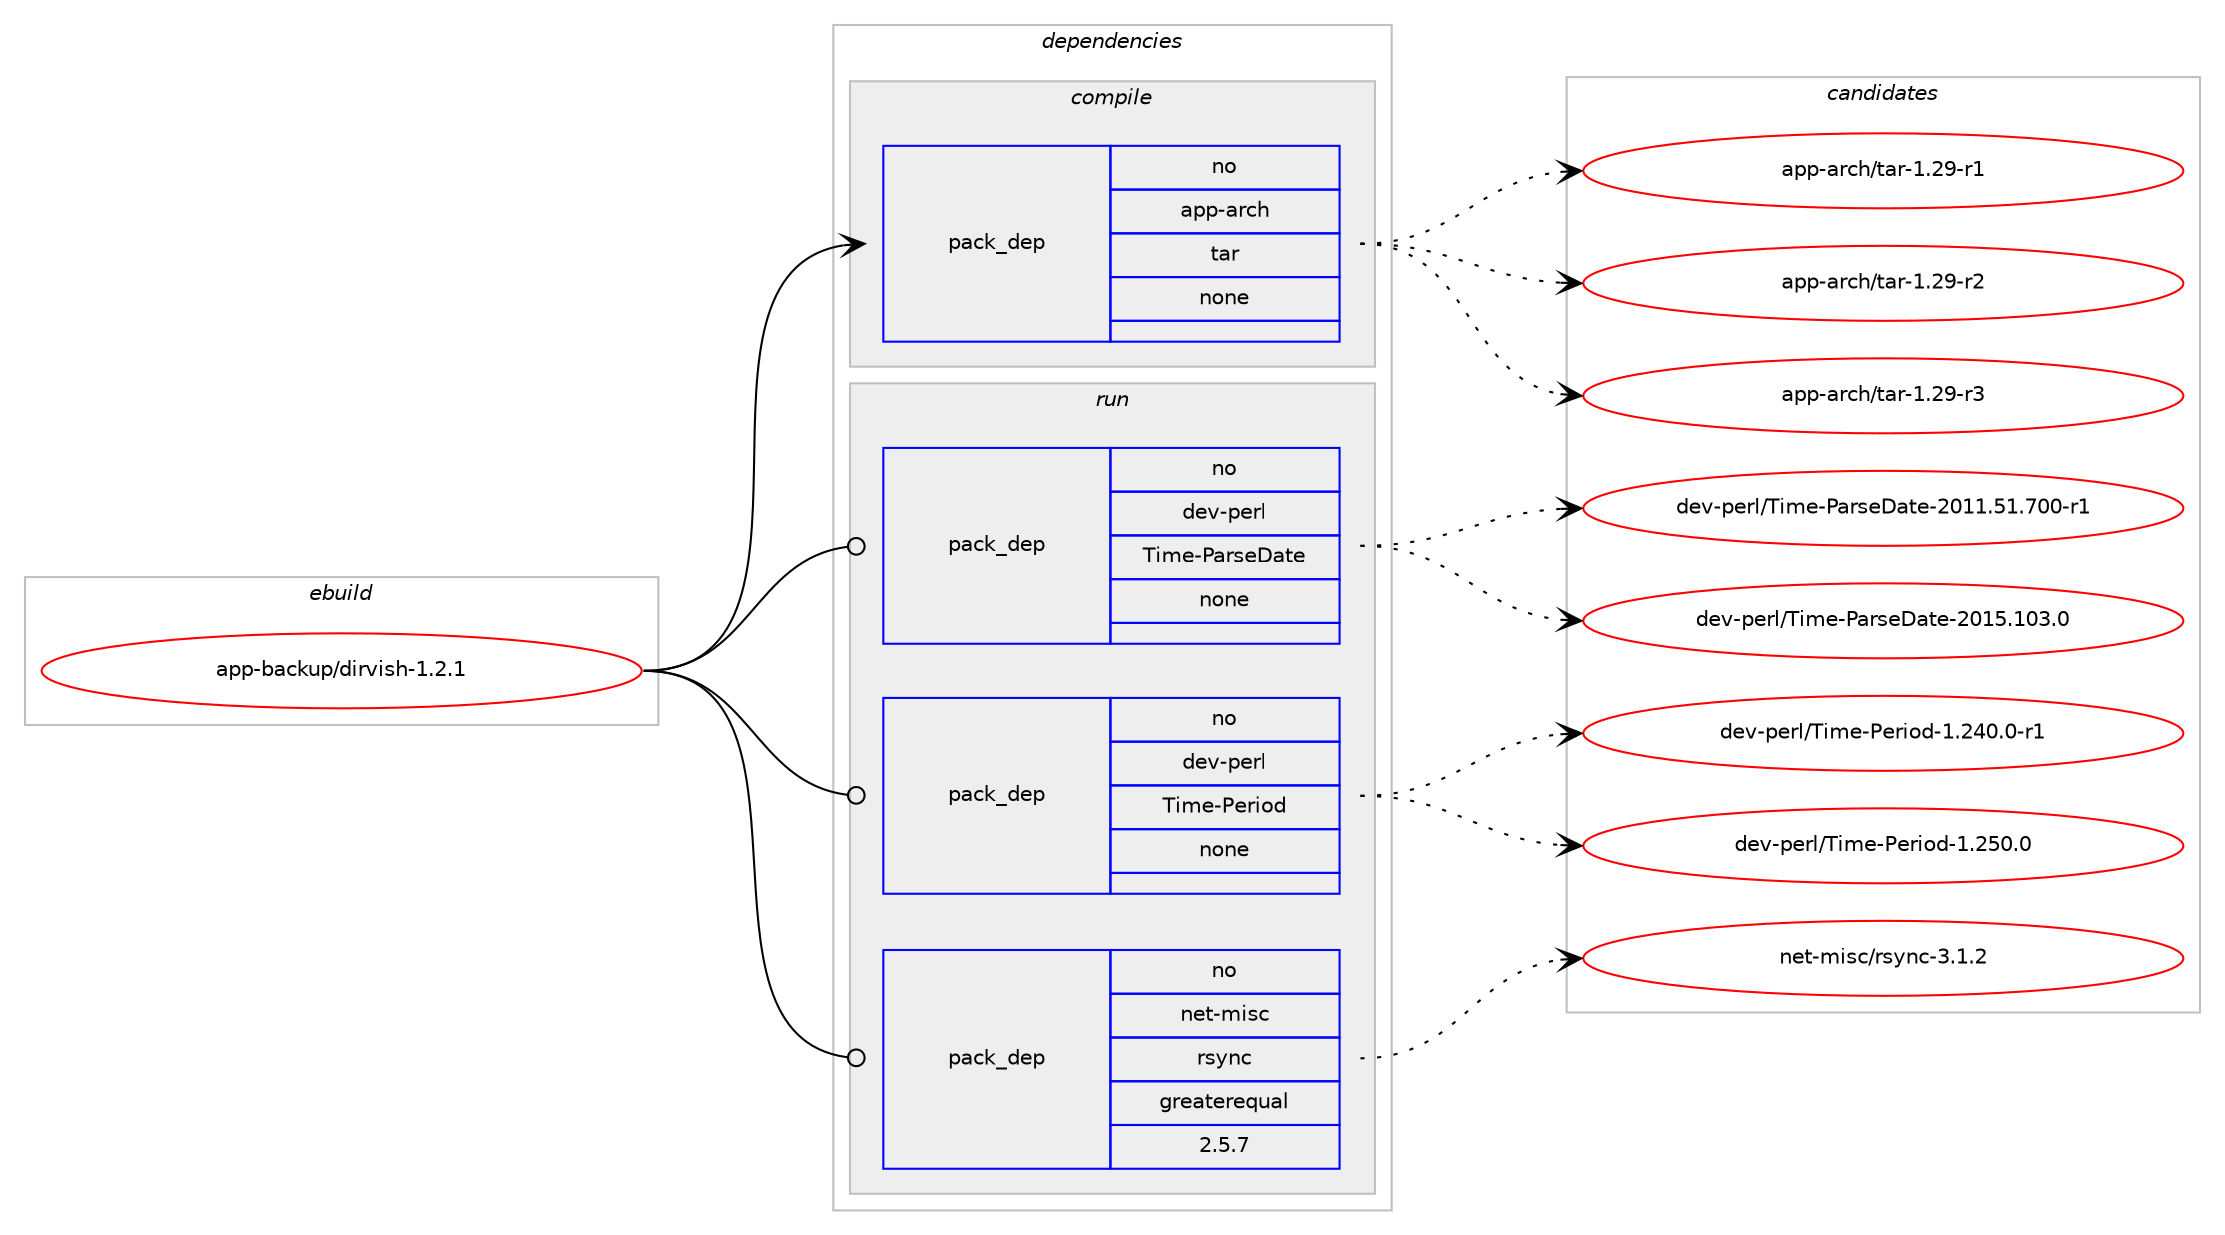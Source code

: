 digraph prolog {

# *************
# Graph options
# *************

newrank=true;
concentrate=true;
compound=true;
graph [rankdir=LR,fontname=Helvetica,fontsize=10,ranksep=1.5];#, ranksep=2.5, nodesep=0.2];
edge  [arrowhead=vee];
node  [fontname=Helvetica,fontsize=10];

# **********
# The ebuild
# **********

subgraph cluster_leftcol {
color=gray;
rank=same;
label=<<i>ebuild</i>>;
id [label="app-backup/dirvish-1.2.1", color=red, width=4, href="../app-backup/dirvish-1.2.1.svg"];
}

# ****************
# The dependencies
# ****************

subgraph cluster_midcol {
color=gray;
label=<<i>dependencies</i>>;
subgraph cluster_compile {
fillcolor="#eeeeee";
style=filled;
label=<<i>compile</i>>;
subgraph pack7393 {
dependency10535 [label=<<TABLE BORDER="0" CELLBORDER="1" CELLSPACING="0" CELLPADDING="4" WIDTH="220"><TR><TD ROWSPAN="6" CELLPADDING="30">pack_dep</TD></TR><TR><TD WIDTH="110">no</TD></TR><TR><TD>app-arch</TD></TR><TR><TD>tar</TD></TR><TR><TD>none</TD></TR><TR><TD></TD></TR></TABLE>>, shape=none, color=blue];
}
id:e -> dependency10535:w [weight=20,style="solid",arrowhead="vee"];
}
subgraph cluster_compileandrun {
fillcolor="#eeeeee";
style=filled;
label=<<i>compile and run</i>>;
}
subgraph cluster_run {
fillcolor="#eeeeee";
style=filled;
label=<<i>run</i>>;
subgraph pack7394 {
dependency10536 [label=<<TABLE BORDER="0" CELLBORDER="1" CELLSPACING="0" CELLPADDING="4" WIDTH="220"><TR><TD ROWSPAN="6" CELLPADDING="30">pack_dep</TD></TR><TR><TD WIDTH="110">no</TD></TR><TR><TD>dev-perl</TD></TR><TR><TD>Time-ParseDate</TD></TR><TR><TD>none</TD></TR><TR><TD></TD></TR></TABLE>>, shape=none, color=blue];
}
id:e -> dependency10536:w [weight=20,style="solid",arrowhead="odot"];
subgraph pack7395 {
dependency10537 [label=<<TABLE BORDER="0" CELLBORDER="1" CELLSPACING="0" CELLPADDING="4" WIDTH="220"><TR><TD ROWSPAN="6" CELLPADDING="30">pack_dep</TD></TR><TR><TD WIDTH="110">no</TD></TR><TR><TD>dev-perl</TD></TR><TR><TD>Time-Period</TD></TR><TR><TD>none</TD></TR><TR><TD></TD></TR></TABLE>>, shape=none, color=blue];
}
id:e -> dependency10537:w [weight=20,style="solid",arrowhead="odot"];
subgraph pack7396 {
dependency10538 [label=<<TABLE BORDER="0" CELLBORDER="1" CELLSPACING="0" CELLPADDING="4" WIDTH="220"><TR><TD ROWSPAN="6" CELLPADDING="30">pack_dep</TD></TR><TR><TD WIDTH="110">no</TD></TR><TR><TD>net-misc</TD></TR><TR><TD>rsync</TD></TR><TR><TD>greaterequal</TD></TR><TR><TD>2.5.7</TD></TR></TABLE>>, shape=none, color=blue];
}
id:e -> dependency10538:w [weight=20,style="solid",arrowhead="odot"];
}
}

# **************
# The candidates
# **************

subgraph cluster_choices {
rank=same;
color=gray;
label=<<i>candidates</i>>;

subgraph choice7393 {
color=black;
nodesep=1;
choice97112112459711499104471169711445494650574511449 [label="app-arch/tar-1.29-r1", color=red, width=4,href="../app-arch/tar-1.29-r1.svg"];
choice97112112459711499104471169711445494650574511450 [label="app-arch/tar-1.29-r2", color=red, width=4,href="../app-arch/tar-1.29-r2.svg"];
choice97112112459711499104471169711445494650574511451 [label="app-arch/tar-1.29-r3", color=red, width=4,href="../app-arch/tar-1.29-r3.svg"];
dependency10535:e -> choice97112112459711499104471169711445494650574511449:w [style=dotted,weight="100"];
dependency10535:e -> choice97112112459711499104471169711445494650574511450:w [style=dotted,weight="100"];
dependency10535:e -> choice97112112459711499104471169711445494650574511451:w [style=dotted,weight="100"];
}
subgraph choice7394 {
color=black;
nodesep=1;
choice10010111845112101114108478410510910145809711411510168971161014550484949465349465548484511449 [label="dev-perl/Time-ParseDate-2011.51.700-r1", color=red, width=4,href="../dev-perl/Time-ParseDate-2011.51.700-r1.svg"];
choice10010111845112101114108478410510910145809711411510168971161014550484953464948514648 [label="dev-perl/Time-ParseDate-2015.103.0", color=red, width=4,href="../dev-perl/Time-ParseDate-2015.103.0.svg"];
dependency10536:e -> choice10010111845112101114108478410510910145809711411510168971161014550484949465349465548484511449:w [style=dotted,weight="100"];
dependency10536:e -> choice10010111845112101114108478410510910145809711411510168971161014550484953464948514648:w [style=dotted,weight="100"];
}
subgraph choice7395 {
color=black;
nodesep=1;
choice100101118451121011141084784105109101458010111410511110045494650524846484511449 [label="dev-perl/Time-Period-1.240.0-r1", color=red, width=4,href="../dev-perl/Time-Period-1.240.0-r1.svg"];
choice10010111845112101114108478410510910145801011141051111004549465053484648 [label="dev-perl/Time-Period-1.250.0", color=red, width=4,href="../dev-perl/Time-Period-1.250.0.svg"];
dependency10537:e -> choice100101118451121011141084784105109101458010111410511110045494650524846484511449:w [style=dotted,weight="100"];
dependency10537:e -> choice10010111845112101114108478410510910145801011141051111004549465053484648:w [style=dotted,weight="100"];
}
subgraph choice7396 {
color=black;
nodesep=1;
choice11010111645109105115994711411512111099455146494650 [label="net-misc/rsync-3.1.2", color=red, width=4,href="../net-misc/rsync-3.1.2.svg"];
dependency10538:e -> choice11010111645109105115994711411512111099455146494650:w [style=dotted,weight="100"];
}
}

}
